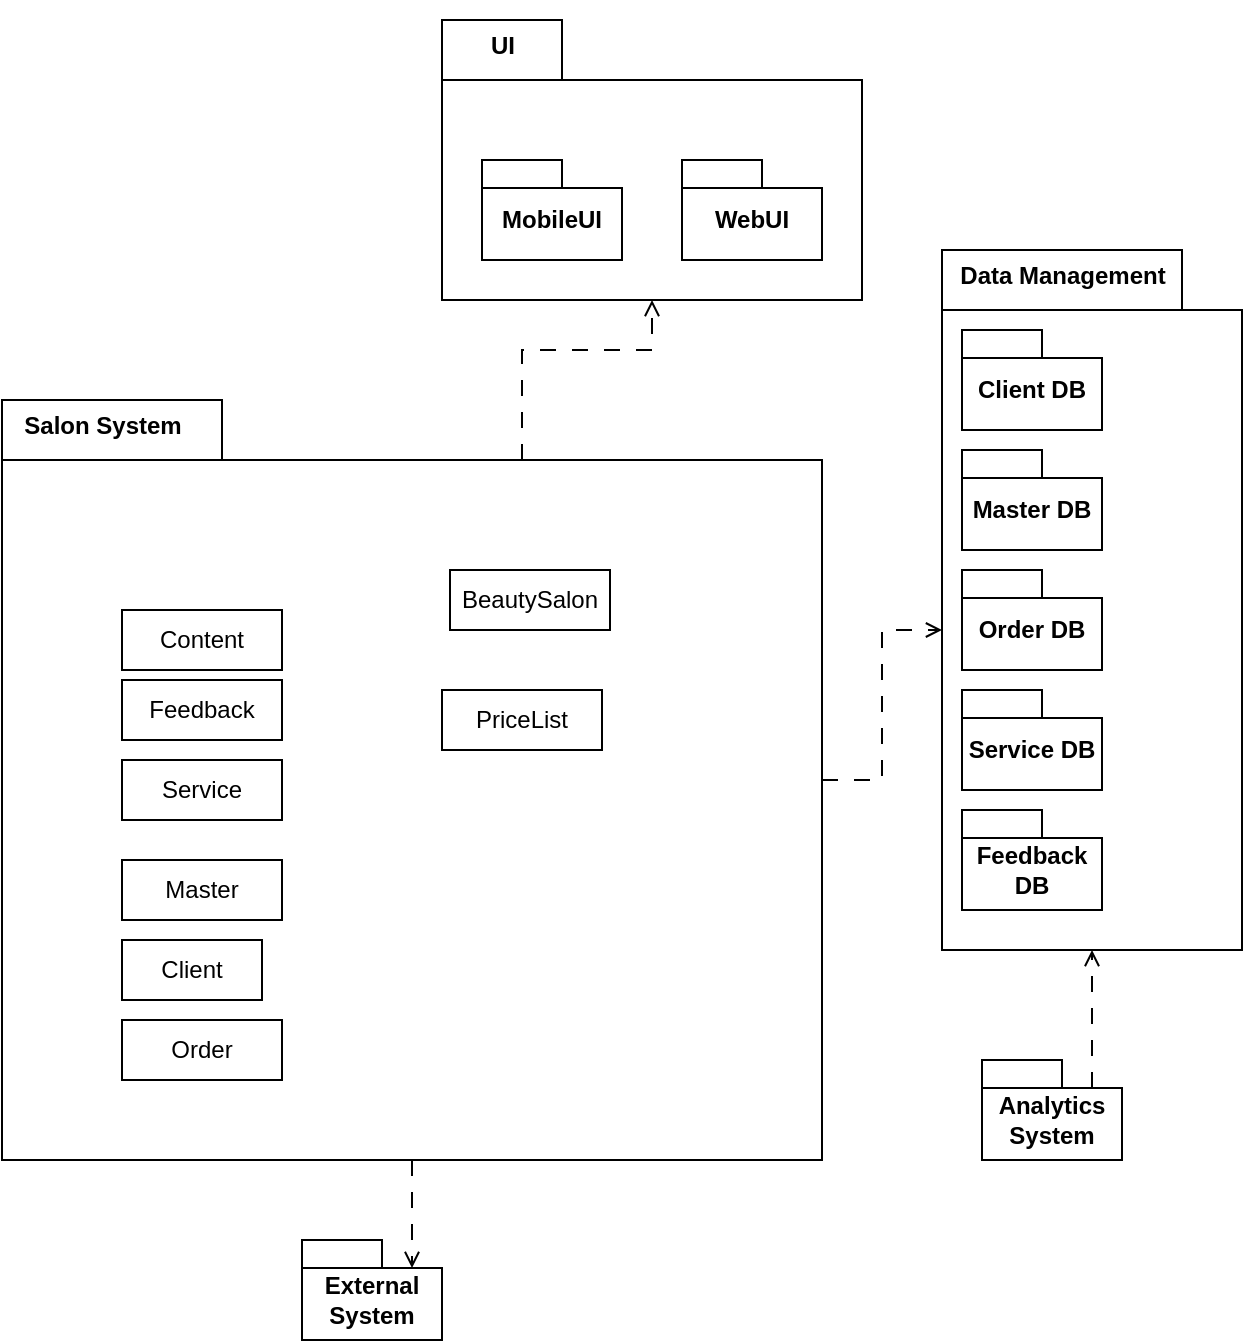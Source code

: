 <mxfile version="22.0.8" type="github">
  <diagram name="Страница — 1" id="erGWvgvKIiy5Z0V9N_18">
    <mxGraphModel dx="936" dy="480" grid="1" gridSize="10" guides="1" tooltips="1" connect="1" arrows="1" fold="1" page="1" pageScale="1" pageWidth="827" pageHeight="1169" math="0" shadow="0">
      <root>
        <mxCell id="0" />
        <mxCell id="1" parent="0" />
        <mxCell id="lMbuzqP3FoLXJBJa7XZw-1" value="" style="shape=folder;fontStyle=1;spacingTop=10;tabWidth=60;tabHeight=30;tabPosition=left;html=1;whiteSpace=wrap;" vertex="1" parent="1">
          <mxGeometry x="260" y="50" width="210" height="140" as="geometry" />
        </mxCell>
        <mxCell id="lMbuzqP3FoLXJBJa7XZw-2" value="WebUI" style="shape=folder;fontStyle=1;spacingTop=10;tabWidth=40;tabHeight=14;tabPosition=left;html=1;whiteSpace=wrap;" vertex="1" parent="1">
          <mxGeometry x="380" y="120" width="70" height="50" as="geometry" />
        </mxCell>
        <mxCell id="lMbuzqP3FoLXJBJa7XZw-3" value="MobileUI" style="shape=folder;fontStyle=1;spacingTop=10;tabWidth=40;tabHeight=14;tabPosition=left;html=1;whiteSpace=wrap;" vertex="1" parent="1">
          <mxGeometry x="280" y="120" width="70" height="50" as="geometry" />
        </mxCell>
        <mxCell id="lMbuzqP3FoLXJBJa7XZw-4" value="UI" style="text;align=center;fontStyle=1;verticalAlign=middle;spacingLeft=3;spacingRight=3;strokeColor=none;rotatable=0;points=[[0,0.5],[1,0.5]];portConstraint=eastwest;html=1;" vertex="1" parent="1">
          <mxGeometry x="250" y="40" width="80" height="46" as="geometry" />
        </mxCell>
        <mxCell id="lMbuzqP3FoLXJBJa7XZw-5" value="" style="shape=folder;fontStyle=1;spacingTop=10;tabWidth=110;tabHeight=30;tabPosition=left;html=1;whiteSpace=wrap;" vertex="1" parent="1">
          <mxGeometry x="40" y="240" width="410" height="380" as="geometry" />
        </mxCell>
        <mxCell id="lMbuzqP3FoLXJBJa7XZw-6" value="" style="shape=folder;fontStyle=1;spacingTop=10;tabWidth=120;tabHeight=30;tabPosition=left;html=1;whiteSpace=wrap;" vertex="1" parent="1">
          <mxGeometry x="510" y="165" width="150" height="350" as="geometry" />
        </mxCell>
        <mxCell id="lMbuzqP3FoLXJBJa7XZw-7" value="Data Management" style="text;align=center;fontStyle=1;verticalAlign=middle;spacingLeft=3;spacingRight=3;strokeColor=none;rotatable=0;points=[[0,0.5],[1,0.5]];portConstraint=eastwest;html=1;" vertex="1" parent="1">
          <mxGeometry x="530" y="165" width="80" height="26" as="geometry" />
        </mxCell>
        <mxCell id="lMbuzqP3FoLXJBJa7XZw-8" value="Client DB" style="shape=folder;fontStyle=1;spacingTop=10;tabWidth=40;tabHeight=14;tabPosition=left;html=1;whiteSpace=wrap;" vertex="1" parent="1">
          <mxGeometry x="520" y="205" width="70" height="50" as="geometry" />
        </mxCell>
        <mxCell id="lMbuzqP3FoLXJBJa7XZw-9" value="Master DB" style="shape=folder;fontStyle=1;spacingTop=10;tabWidth=40;tabHeight=14;tabPosition=left;html=1;whiteSpace=wrap;" vertex="1" parent="1">
          <mxGeometry x="520" y="265" width="70" height="50" as="geometry" />
        </mxCell>
        <mxCell id="lMbuzqP3FoLXJBJa7XZw-10" value="Order DB" style="shape=folder;fontStyle=1;spacingTop=10;tabWidth=40;tabHeight=14;tabPosition=left;html=1;whiteSpace=wrap;" vertex="1" parent="1">
          <mxGeometry x="520" y="325" width="70" height="50" as="geometry" />
        </mxCell>
        <mxCell id="lMbuzqP3FoLXJBJa7XZw-11" value="Service DB" style="shape=folder;fontStyle=1;spacingTop=10;tabWidth=40;tabHeight=14;tabPosition=left;html=1;whiteSpace=wrap;" vertex="1" parent="1">
          <mxGeometry x="520" y="385" width="70" height="50" as="geometry" />
        </mxCell>
        <mxCell id="lMbuzqP3FoLXJBJa7XZw-12" value="Feedback DB" style="shape=folder;fontStyle=1;spacingTop=10;tabWidth=40;tabHeight=14;tabPosition=left;html=1;whiteSpace=wrap;" vertex="1" parent="1">
          <mxGeometry x="520" y="445" width="70" height="50" as="geometry" />
        </mxCell>
        <mxCell id="lMbuzqP3FoLXJBJa7XZw-13" style="edgeStyle=orthogonalEdgeStyle;rounded=0;orthogonalLoop=1;jettySize=auto;html=1;entryX=0.5;entryY=1;entryDx=0;entryDy=0;entryPerimeter=0;dashed=1;endArrow=open;endFill=0;dashPattern=8 8;exitX=0;exitY=0;exitDx=260;exitDy=30;exitPerimeter=0;" edge="1" parent="1" source="lMbuzqP3FoLXJBJa7XZw-5" target="lMbuzqP3FoLXJBJa7XZw-1">
          <mxGeometry relative="1" as="geometry" />
        </mxCell>
        <mxCell id="lMbuzqP3FoLXJBJa7XZw-14" style="edgeStyle=orthogonalEdgeStyle;rounded=0;orthogonalLoop=1;jettySize=auto;html=1;entryX=0;entryY=0;entryDx=0;entryDy=190;entryPerimeter=0;dashed=1;dashPattern=8 8;endArrow=open;endFill=0;" edge="1" parent="1" source="lMbuzqP3FoLXJBJa7XZw-5" target="lMbuzqP3FoLXJBJa7XZw-6">
          <mxGeometry relative="1" as="geometry" />
        </mxCell>
        <mxCell id="lMbuzqP3FoLXJBJa7XZw-15" value="External System" style="shape=folder;fontStyle=1;spacingTop=10;tabWidth=40;tabHeight=14;tabPosition=left;html=1;whiteSpace=wrap;" vertex="1" parent="1">
          <mxGeometry x="190" y="660" width="70" height="50" as="geometry" />
        </mxCell>
        <mxCell id="lMbuzqP3FoLXJBJa7XZw-16" value="Analytics System" style="shape=folder;fontStyle=1;spacingTop=10;tabWidth=40;tabHeight=14;tabPosition=left;html=1;whiteSpace=wrap;" vertex="1" parent="1">
          <mxGeometry x="530" y="570" width="70" height="50" as="geometry" />
        </mxCell>
        <mxCell id="lMbuzqP3FoLXJBJa7XZw-17" style="edgeStyle=orthogonalEdgeStyle;rounded=0;orthogonalLoop=1;jettySize=auto;html=1;entryX=0;entryY=0;entryDx=55;entryDy=14;entryPerimeter=0;dashed=1;dashPattern=8 8;endArrow=open;endFill=0;" edge="1" parent="1" source="lMbuzqP3FoLXJBJa7XZw-5" target="lMbuzqP3FoLXJBJa7XZw-15">
          <mxGeometry relative="1" as="geometry" />
        </mxCell>
        <mxCell id="lMbuzqP3FoLXJBJa7XZw-18" style="edgeStyle=orthogonalEdgeStyle;rounded=0;orthogonalLoop=1;jettySize=auto;html=1;exitX=0;exitY=0;exitDx=55;exitDy=14;exitPerimeter=0;entryX=0.5;entryY=1;entryDx=0;entryDy=0;entryPerimeter=0;dashed=1;dashPattern=8 8;endArrow=open;endFill=0;" edge="1" parent="1" source="lMbuzqP3FoLXJBJa7XZw-16" target="lMbuzqP3FoLXJBJa7XZw-6">
          <mxGeometry relative="1" as="geometry" />
        </mxCell>
        <mxCell id="lMbuzqP3FoLXJBJa7XZw-19" value="BeautySalon" style="html=1;whiteSpace=wrap;" vertex="1" parent="1">
          <mxGeometry x="264" y="325" width="80" height="30" as="geometry" />
        </mxCell>
        <mxCell id="lMbuzqP3FoLXJBJa7XZw-20" value="PriceList" style="html=1;whiteSpace=wrap;" vertex="1" parent="1">
          <mxGeometry x="260" y="385" width="80" height="30" as="geometry" />
        </mxCell>
        <mxCell id="lMbuzqP3FoLXJBJa7XZw-21" value="Content" style="html=1;whiteSpace=wrap;" vertex="1" parent="1">
          <mxGeometry x="100" y="345" width="80" height="30" as="geometry" />
        </mxCell>
        <mxCell id="lMbuzqP3FoLXJBJa7XZw-22" value="Order" style="html=1;whiteSpace=wrap;" vertex="1" parent="1">
          <mxGeometry x="100" y="550" width="80" height="30" as="geometry" />
        </mxCell>
        <mxCell id="lMbuzqP3FoLXJBJa7XZw-23" value="Client" style="html=1;whiteSpace=wrap;" vertex="1" parent="1">
          <mxGeometry x="100" y="510" width="70" height="30" as="geometry" />
        </mxCell>
        <mxCell id="lMbuzqP3FoLXJBJa7XZw-24" value="Feedback" style="html=1;whiteSpace=wrap;" vertex="1" parent="1">
          <mxGeometry x="100" y="380" width="80" height="30" as="geometry" />
        </mxCell>
        <mxCell id="lMbuzqP3FoLXJBJa7XZw-25" value="Service" style="html=1;whiteSpace=wrap;" vertex="1" parent="1">
          <mxGeometry x="100" y="420" width="80" height="30" as="geometry" />
        </mxCell>
        <mxCell id="lMbuzqP3FoLXJBJa7XZw-26" value="Master" style="html=1;whiteSpace=wrap;" vertex="1" parent="1">
          <mxGeometry x="100" y="470" width="80" height="30" as="geometry" />
        </mxCell>
        <mxCell id="lMbuzqP3FoLXJBJa7XZw-27" value="Salon System" style="text;align=center;fontStyle=1;verticalAlign=middle;spacingLeft=3;spacingRight=3;strokeColor=none;rotatable=0;points=[[0,0.5],[1,0.5]];portConstraint=eastwest;html=1;" vertex="1" parent="1">
          <mxGeometry x="50" y="240" width="80" height="26" as="geometry" />
        </mxCell>
      </root>
    </mxGraphModel>
  </diagram>
</mxfile>
